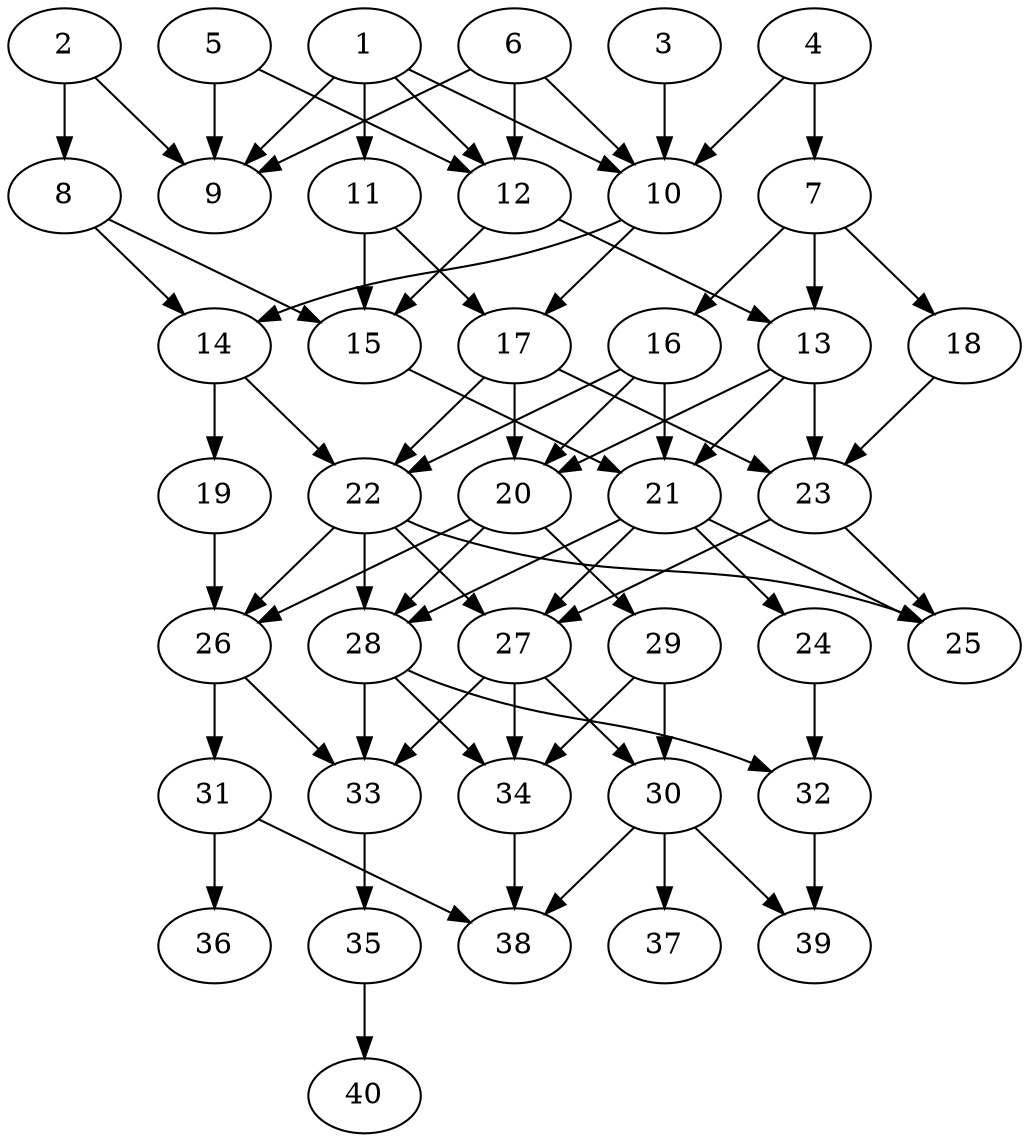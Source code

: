 // DAG automatically generated by daggen at Thu Oct  3 14:06:49 2019
// ./daggen --dot -n 40 --ccr 0.5 --fat 0.5 --regular 0.9 --density 0.6 --mindata 5242880 --maxdata 52428800 
digraph G {
  1 [size="35342336", alpha="0.04", expect_size="17671168"] 
  1 -> 9 [size ="17671168"]
  1 -> 10 [size ="17671168"]
  1 -> 11 [size ="17671168"]
  1 -> 12 [size ="17671168"]
  2 [size="84744192", alpha="0.16", expect_size="42372096"] 
  2 -> 8 [size ="42372096"]
  2 -> 9 [size ="42372096"]
  3 [size="20570112", alpha="0.08", expect_size="10285056"] 
  3 -> 10 [size ="10285056"]
  4 [size="73529344", alpha="0.06", expect_size="36764672"] 
  4 -> 7 [size ="36764672"]
  4 -> 10 [size ="36764672"]
  5 [size="39514112", alpha="0.14", expect_size="19757056"] 
  5 -> 9 [size ="19757056"]
  5 -> 12 [size ="19757056"]
  6 [size="72595456", alpha="0.19", expect_size="36297728"] 
  6 -> 9 [size ="36297728"]
  6 -> 10 [size ="36297728"]
  6 -> 12 [size ="36297728"]
  7 [size="59627520", alpha="0.12", expect_size="29813760"] 
  7 -> 13 [size ="29813760"]
  7 -> 16 [size ="29813760"]
  7 -> 18 [size ="29813760"]
  8 [size="75399168", alpha="0.08", expect_size="37699584"] 
  8 -> 14 [size ="37699584"]
  8 -> 15 [size ="37699584"]
  9 [size="66707456", alpha="0.18", expect_size="33353728"] 
  10 [size="66635776", alpha="0.05", expect_size="33317888"] 
  10 -> 14 [size ="33317888"]
  10 -> 17 [size ="33317888"]
  11 [size="50712576", alpha="0.00", expect_size="25356288"] 
  11 -> 15 [size ="25356288"]
  11 -> 17 [size ="25356288"]
  12 [size="68866048", alpha="0.19", expect_size="34433024"] 
  12 -> 13 [size ="34433024"]
  12 -> 15 [size ="34433024"]
  13 [size="50161664", alpha="0.03", expect_size="25080832"] 
  13 -> 20 [size ="25080832"]
  13 -> 21 [size ="25080832"]
  13 -> 23 [size ="25080832"]
  14 [size="90083328", alpha="0.08", expect_size="45041664"] 
  14 -> 19 [size ="45041664"]
  14 -> 22 [size ="45041664"]
  15 [size="22908928", alpha="0.17", expect_size="11454464"] 
  15 -> 21 [size ="11454464"]
  16 [size="88569856", alpha="0.04", expect_size="44284928"] 
  16 -> 20 [size ="44284928"]
  16 -> 21 [size ="44284928"]
  16 -> 22 [size ="44284928"]
  17 [size="84797440", alpha="0.10", expect_size="42398720"] 
  17 -> 20 [size ="42398720"]
  17 -> 22 [size ="42398720"]
  17 -> 23 [size ="42398720"]
  18 [size="45860864", alpha="0.15", expect_size="22930432"] 
  18 -> 23 [size ="22930432"]
  19 [size="84514816", alpha="0.15", expect_size="42257408"] 
  19 -> 26 [size ="42257408"]
  20 [size="74268672", alpha="0.16", expect_size="37134336"] 
  20 -> 26 [size ="37134336"]
  20 -> 28 [size ="37134336"]
  20 -> 29 [size ="37134336"]
  21 [size="98097152", alpha="0.03", expect_size="49048576"] 
  21 -> 24 [size ="49048576"]
  21 -> 25 [size ="49048576"]
  21 -> 27 [size ="49048576"]
  21 -> 28 [size ="49048576"]
  22 [size="98498560", alpha="0.06", expect_size="49249280"] 
  22 -> 25 [size ="49249280"]
  22 -> 26 [size ="49249280"]
  22 -> 27 [size ="49249280"]
  22 -> 28 [size ="49249280"]
  23 [size="92002304", alpha="0.10", expect_size="46001152"] 
  23 -> 25 [size ="46001152"]
  23 -> 27 [size ="46001152"]
  24 [size="10643456", alpha="0.08", expect_size="5321728"] 
  24 -> 32 [size ="5321728"]
  25 [size="47976448", alpha="0.12", expect_size="23988224"] 
  26 [size="33964032", alpha="0.10", expect_size="16982016"] 
  26 -> 31 [size ="16982016"]
  26 -> 33 [size ="16982016"]
  27 [size="51585024", alpha="0.17", expect_size="25792512"] 
  27 -> 30 [size ="25792512"]
  27 -> 33 [size ="25792512"]
  27 -> 34 [size ="25792512"]
  28 [size="96960512", alpha="0.19", expect_size="48480256"] 
  28 -> 32 [size ="48480256"]
  28 -> 33 [size ="48480256"]
  28 -> 34 [size ="48480256"]
  29 [size="71917568", alpha="0.12", expect_size="35958784"] 
  29 -> 30 [size ="35958784"]
  29 -> 34 [size ="35958784"]
  30 [size="48381952", alpha="0.17", expect_size="24190976"] 
  30 -> 37 [size ="24190976"]
  30 -> 38 [size ="24190976"]
  30 -> 39 [size ="24190976"]
  31 [size="31727616", alpha="0.11", expect_size="15863808"] 
  31 -> 36 [size ="15863808"]
  31 -> 38 [size ="15863808"]
  32 [size="46813184", alpha="0.17", expect_size="23406592"] 
  32 -> 39 [size ="23406592"]
  33 [size="73527296", alpha="0.12", expect_size="36763648"] 
  33 -> 35 [size ="36763648"]
  34 [size="27582464", alpha="0.03", expect_size="13791232"] 
  34 -> 38 [size ="13791232"]
  35 [size="66396160", alpha="0.17", expect_size="33198080"] 
  35 -> 40 [size ="33198080"]
  36 [size="30253056", alpha="0.08", expect_size="15126528"] 
  37 [size="75638784", alpha="0.14", expect_size="37819392"] 
  38 [size="62949376", alpha="0.08", expect_size="31474688"] 
  39 [size="57102336", alpha="0.18", expect_size="28551168"] 
  40 [size="19947520", alpha="0.01", expect_size="9973760"] 
}
